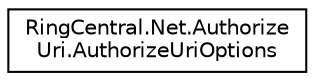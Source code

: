 digraph "Graphical Class Hierarchy"
{
 // LATEX_PDF_SIZE
  edge [fontname="Helvetica",fontsize="10",labelfontname="Helvetica",labelfontsize="10"];
  node [fontname="Helvetica",fontsize="10",shape=record];
  rankdir="LR";
  Node0 [label="RingCentral.Net.Authorize\lUri.AuthorizeUriOptions",height=0.2,width=0.4,color="black", fillcolor="white", style="filled",URL="$classRingCentral_1_1Net_1_1AuthorizeUri_1_1AuthorizeUriOptions.html",tooltip=" "];
}
